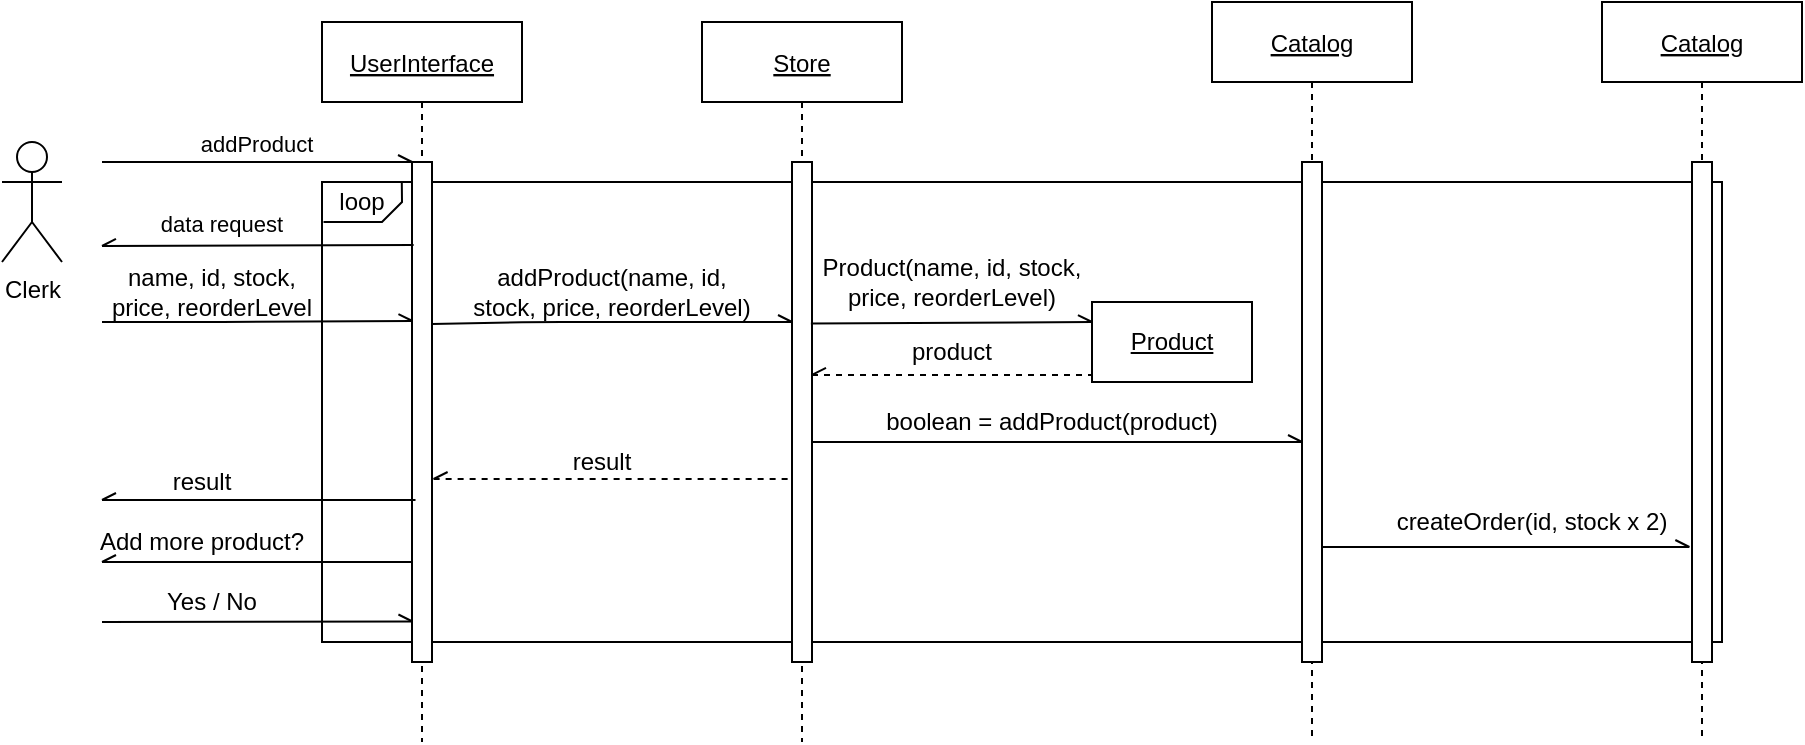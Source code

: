 <mxfile version="14.4.9" type="google"><diagram id="kgpKYQtTHZ0yAKxKKP6v" name="Page-1"><mxGraphModel dx="760" dy="437" grid="1" gridSize="10" guides="1" tooltips="1" connect="1" arrows="1" fold="1" page="1" pageScale="1" pageWidth="850" pageHeight="1100" math="0" shadow="0"><root><mxCell id="0"/><mxCell id="1" parent="0"/><mxCell id="bwaNbtIXlxzNOwbJGrQS-39" value="" style="rounded=0;whiteSpace=wrap;html=1;fillColor=none;" parent="1" vertex="1"><mxGeometry x="210" y="160" width="700" height="230" as="geometry"/></mxCell><mxCell id="3nuBFxr9cyL0pnOWT2aG-1" value="UserInterface" style="shape=umlLifeline;perimeter=lifelinePerimeter;container=1;collapsible=0;recursiveResize=0;rounded=0;shadow=0;strokeWidth=1;fontStyle=4" parent="1" vertex="1"><mxGeometry x="210" y="80" width="100" height="360" as="geometry"/></mxCell><mxCell id="3nuBFxr9cyL0pnOWT2aG-2" value="" style="points=[];perimeter=orthogonalPerimeter;rounded=0;shadow=0;strokeWidth=1;" parent="3nuBFxr9cyL0pnOWT2aG-1" vertex="1"><mxGeometry x="45" y="70" width="10" height="250" as="geometry"/></mxCell><mxCell id="3nuBFxr9cyL0pnOWT2aG-5" value="Catalog" style="shape=umlLifeline;perimeter=lifelinePerimeter;container=1;collapsible=0;recursiveResize=0;rounded=0;shadow=0;strokeWidth=1;fontStyle=4" parent="1" vertex="1"><mxGeometry x="655" y="70" width="100" height="370" as="geometry"/></mxCell><mxCell id="3nuBFxr9cyL0pnOWT2aG-8" value="data request" style="verticalAlign=bottom;endArrow=none;shadow=0;strokeWidth=1;endFill=0;entryX=0.081;entryY=0.166;entryDx=0;entryDy=0;entryPerimeter=0;startArrow=openAsync;startFill=0;" parent="1" target="3nuBFxr9cyL0pnOWT2aG-2" edge="1"><mxGeometry x="-0.23" y="2" relative="1" as="geometry"><mxPoint x="100" y="192" as="sourcePoint"/><mxPoint x="100" y="180" as="targetPoint"/><Array as="points"/><mxPoint as="offset"/></mxGeometry></mxCell><mxCell id="bwaNbtIXlxzNOwbJGrQS-1" value="&lt;div&gt;Clerk&lt;/div&gt;" style="shape=umlActor;verticalLabelPosition=bottom;verticalAlign=top;html=1;outlineConnect=0;" parent="1" vertex="1"><mxGeometry x="50" y="140" width="30" height="60" as="geometry"/></mxCell><mxCell id="3nuBFxr9cyL0pnOWT2aG-6" value="" style="points=[];perimeter=orthogonalPerimeter;rounded=0;shadow=0;strokeWidth=1;" parent="1" vertex="1"><mxGeometry x="700" y="150" width="10" height="250" as="geometry"/></mxCell><mxCell id="3nuBFxr9cyL0pnOWT2aG-3" value="addProduct" style="verticalAlign=bottom;startArrow=none;endArrow=openAsync;startSize=8;shadow=0;strokeWidth=1;endFill=0;startFill=0;" parent="1" target="3nuBFxr9cyL0pnOWT2aG-2" edge="1"><mxGeometry relative="1" as="geometry"><mxPoint x="100" y="150" as="sourcePoint"/><Array as="points"><mxPoint x="120" y="150"/></Array></mxGeometry></mxCell><mxCell id="bwaNbtIXlxzNOwbJGrQS-6" value="" style="endArrow=openAsync;html=1;endFill=0;entryX=0.022;entryY=0.318;entryDx=0;entryDy=0;entryPerimeter=0;" parent="1" target="3nuBFxr9cyL0pnOWT2aG-2" edge="1"><mxGeometry width="50" height="50" relative="1" as="geometry"><mxPoint x="100" y="230" as="sourcePoint"/><mxPoint x="210" y="230" as="targetPoint"/><Array as="points"><mxPoint x="150" y="230"/></Array></mxGeometry></mxCell><mxCell id="bwaNbtIXlxzNOwbJGrQS-8" value="&lt;div&gt;name, id, stock, price, reorderLevel&lt;/div&gt;" style="text;html=1;strokeColor=none;fillColor=none;align=center;verticalAlign=middle;whiteSpace=wrap;rounded=0;" parent="1" vertex="1"><mxGeometry x="100" y="200" width="110" height="30" as="geometry"/></mxCell><mxCell id="bwaNbtIXlxzNOwbJGrQS-10" value="Store" style="shape=umlLifeline;perimeter=lifelinePerimeter;container=1;collapsible=0;recursiveResize=0;rounded=0;shadow=0;strokeWidth=1;fontStyle=4" parent="1" vertex="1"><mxGeometry x="400" y="80" width="100" height="360" as="geometry"/></mxCell><mxCell id="bwaNbtIXlxzNOwbJGrQS-11" value="" style="points=[];perimeter=orthogonalPerimeter;rounded=0;shadow=0;strokeWidth=1;" parent="bwaNbtIXlxzNOwbJGrQS-10" vertex="1"><mxGeometry x="45" y="70" width="10" height="250" as="geometry"/></mxCell><mxCell id="bwaNbtIXlxzNOwbJGrQS-12" value="" style="endArrow=openAsync;html=1;endFill=0;exitX=0.993;exitY=0.324;exitDx=0;exitDy=0;exitPerimeter=0;" parent="1" source="3nuBFxr9cyL0pnOWT2aG-2" target="bwaNbtIXlxzNOwbJGrQS-11" edge="1"><mxGeometry width="50" height="50" relative="1" as="geometry"><mxPoint x="300" y="255" as="sourcePoint"/><mxPoint x="350" y="205" as="targetPoint"/><Array as="points"><mxPoint x="320" y="230"/></Array></mxGeometry></mxCell><mxCell id="bwaNbtIXlxzNOwbJGrQS-13" value="&lt;div&gt;addProduct(name, id, stock, price, reorderLevel)&lt;/div&gt;" style="text;html=1;strokeColor=none;fillColor=none;align=center;verticalAlign=middle;whiteSpace=wrap;rounded=0;" parent="1" vertex="1"><mxGeometry x="280" y="205" width="150" height="20" as="geometry"/></mxCell><mxCell id="bwaNbtIXlxzNOwbJGrQS-14" value="" style="endArrow=openAsync;html=1;exitX=0.945;exitY=0.323;exitDx=0;exitDy=0;exitPerimeter=0;entryX=0;entryY=0.25;entryDx=0;entryDy=0;endFill=0;" parent="1" source="bwaNbtIXlxzNOwbJGrQS-11" target="bwaNbtIXlxzNOwbJGrQS-15" edge="1"><mxGeometry width="50" height="50" relative="1" as="geometry"><mxPoint x="500" y="245" as="sourcePoint"/><mxPoint x="550" y="230" as="targetPoint"/></mxGeometry></mxCell><mxCell id="bwaNbtIXlxzNOwbJGrQS-15" value="" style="rounded=0;whiteSpace=wrap;html=1;" parent="1" vertex="1"><mxGeometry x="595" y="220" width="80" height="40" as="geometry"/></mxCell><mxCell id="bwaNbtIXlxzNOwbJGrQS-16" value="&lt;div&gt;Product&lt;/div&gt;" style="text;html=1;strokeColor=none;fillColor=none;align=center;verticalAlign=middle;whiteSpace=wrap;rounded=0;fontStyle=4" parent="1" vertex="1"><mxGeometry x="615" y="230" width="40" height="20" as="geometry"/></mxCell><mxCell id="bwaNbtIXlxzNOwbJGrQS-18" value="&lt;div&gt;Product(name, id, stock, price, reorderLevel)&lt;/div&gt;" style="text;html=1;strokeColor=none;fillColor=none;align=center;verticalAlign=middle;whiteSpace=wrap;rounded=0;" parent="1" vertex="1"><mxGeometry x="450" y="200" width="150" height="20" as="geometry"/></mxCell><mxCell id="bwaNbtIXlxzNOwbJGrQS-19" value="" style="endArrow=none;dashed=1;html=1;entryX=0.002;entryY=0.911;entryDx=0;entryDy=0;entryPerimeter=0;endFill=0;startArrow=openAsync;startFill=0;" parent="1" source="bwaNbtIXlxzNOwbJGrQS-11" target="bwaNbtIXlxzNOwbJGrQS-15" edge="1"><mxGeometry width="50" height="50" relative="1" as="geometry"><mxPoint x="440" y="300" as="sourcePoint"/><mxPoint x="590" y="260" as="targetPoint"/></mxGeometry></mxCell><mxCell id="bwaNbtIXlxzNOwbJGrQS-20" value="product" style="text;html=1;strokeColor=none;fillColor=none;align=center;verticalAlign=middle;whiteSpace=wrap;rounded=0;" parent="1" vertex="1"><mxGeometry x="505" y="235" width="40" height="20" as="geometry"/></mxCell><mxCell id="bwaNbtIXlxzNOwbJGrQS-22" value="" style="endArrow=openAsync;html=1;endFill=0;" parent="1" source="bwaNbtIXlxzNOwbJGrQS-11" target="3nuBFxr9cyL0pnOWT2aG-6" edge="1"><mxGeometry width="50" height="50" relative="1" as="geometry"><mxPoint x="440" y="300" as="sourcePoint"/><mxPoint x="490" y="250" as="targetPoint"/><Array as="points"><mxPoint x="570" y="290"/></Array></mxGeometry></mxCell><mxCell id="bwaNbtIXlxzNOwbJGrQS-23" value="&lt;div&gt;boolean = addProduct(product)&lt;/div&gt;" style="text;html=1;strokeColor=none;fillColor=none;align=center;verticalAlign=middle;whiteSpace=wrap;rounded=0;" parent="1" vertex="1"><mxGeometry x="470" y="270" width="210" height="20" as="geometry"/></mxCell><mxCell id="bwaNbtIXlxzNOwbJGrQS-24" value="" style="endArrow=none;dashed=1;html=1;exitX=1.081;exitY=0.634;exitDx=0;exitDy=0;exitPerimeter=0;startArrow=openAsync;startFill=0;endFill=0;" parent="1" source="3nuBFxr9cyL0pnOWT2aG-2" target="bwaNbtIXlxzNOwbJGrQS-11" edge="1"><mxGeometry width="50" height="50" relative="1" as="geometry"><mxPoint x="440" y="300" as="sourcePoint"/><mxPoint x="370" y="420" as="targetPoint"/></mxGeometry></mxCell><mxCell id="bwaNbtIXlxzNOwbJGrQS-25" value="&lt;div&gt;result&lt;/div&gt;" style="text;html=1;strokeColor=none;fillColor=none;align=center;verticalAlign=middle;whiteSpace=wrap;rounded=0;" parent="1" vertex="1"><mxGeometry x="330" y="290" width="40" height="20" as="geometry"/></mxCell><mxCell id="bwaNbtIXlxzNOwbJGrQS-27" value="" style="endArrow=none;html=1;endFill=0;entryX=0.176;entryY=0.676;entryDx=0;entryDy=0;entryPerimeter=0;startArrow=openAsync;startFill=0;" parent="1" target="3nuBFxr9cyL0pnOWT2aG-2" edge="1"><mxGeometry width="50" height="50" relative="1" as="geometry"><mxPoint x="100" y="319" as="sourcePoint"/><mxPoint x="100" y="320" as="targetPoint"/></mxGeometry></mxCell><mxCell id="bwaNbtIXlxzNOwbJGrQS-28" value="result" style="text;html=1;strokeColor=none;fillColor=none;align=center;verticalAlign=middle;whiteSpace=wrap;rounded=0;" parent="1" vertex="1"><mxGeometry x="130" y="300" width="40" height="20" as="geometry"/></mxCell><mxCell id="bwaNbtIXlxzNOwbJGrQS-30" value="" style="endArrow=none;html=1;endFill=0;startArrow=openAsync;startFill=0;" parent="1" target="3nuBFxr9cyL0pnOWT2aG-2" edge="1"><mxGeometry width="50" height="50" relative="1" as="geometry"><mxPoint x="100" y="350" as="sourcePoint"/><mxPoint x="100" y="350" as="targetPoint"/></mxGeometry></mxCell><mxCell id="bwaNbtIXlxzNOwbJGrQS-32" value="&lt;div&gt;Add more product?&lt;/div&gt;" style="text;html=1;strokeColor=none;fillColor=none;align=center;verticalAlign=middle;whiteSpace=wrap;rounded=0;" parent="1" vertex="1"><mxGeometry x="75" y="330" width="150" height="20" as="geometry"/></mxCell><mxCell id="bwaNbtIXlxzNOwbJGrQS-36" value="" style="endArrow=openAsync;html=1;entryX=0.022;entryY=0.919;entryDx=0;entryDy=0;entryPerimeter=0;endFill=0;" parent="1" target="3nuBFxr9cyL0pnOWT2aG-2" edge="1"><mxGeometry width="50" height="50" relative="1" as="geometry"><mxPoint x="100" y="380" as="sourcePoint"/><mxPoint x="150" y="400" as="targetPoint"/></mxGeometry></mxCell><mxCell id="bwaNbtIXlxzNOwbJGrQS-37" value="Yes / No" style="text;html=1;strokeColor=none;fillColor=none;align=center;verticalAlign=middle;whiteSpace=wrap;rounded=0;" parent="1" vertex="1"><mxGeometry x="120" y="360" width="70" height="20" as="geometry"/></mxCell><mxCell id="bwaNbtIXlxzNOwbJGrQS-41" value="" style="endArrow=none;html=1;exitX=0.019;exitY=1.001;exitDx=0;exitDy=0;exitPerimeter=0;entryX=0.057;entryY=0.001;entryDx=0;entryDy=0;entryPerimeter=0;rounded=0;" parent="1" source="bwaNbtIXlxzNOwbJGrQS-42" target="bwaNbtIXlxzNOwbJGrQS-39" edge="1"><mxGeometry width="50" height="50" relative="1" as="geometry"><mxPoint x="270" y="240" as="sourcePoint"/><mxPoint x="320" y="190" as="targetPoint"/><Array as="points"><mxPoint x="240" y="180"/><mxPoint x="250" y="170"/></Array></mxGeometry></mxCell><mxCell id="bwaNbtIXlxzNOwbJGrQS-42" value="loop" style="text;html=1;strokeColor=none;fillColor=none;align=center;verticalAlign=middle;whiteSpace=wrap;rounded=0;" parent="1" vertex="1"><mxGeometry x="210" y="160" width="40" height="20" as="geometry"/></mxCell><mxCell id="bwaNbtIXlxzNOwbJGrQS-47" value="createOrder(id, stock x 2)" style="text;html=1;strokeColor=none;fillColor=none;align=center;verticalAlign=middle;whiteSpace=wrap;rounded=0;" parent="1" vertex="1"><mxGeometry x="740" y="320" width="150" height="20" as="geometry"/></mxCell><mxCell id="bwaNbtIXlxzNOwbJGrQS-46" value="" style="endArrow=openAsync;html=1;entryX=-0.133;entryY=0.77;entryDx=0;entryDy=0;entryPerimeter=0;endFill=0;startArrow=none;startFill=0;" parent="1" source="3nuBFxr9cyL0pnOWT2aG-6" target="gE1Xctf6WoTnHTV4rnW_-1" edge="1"><mxGeometry width="50" height="50" relative="1" as="geometry"><mxPoint x="569.767" y="342" as="sourcePoint"/><mxPoint x="530.75" y="350.07" as="targetPoint"/></mxGeometry></mxCell><mxCell id="gE1Xctf6WoTnHTV4rnW_-2" value="Catalog" style="shape=umlLifeline;perimeter=lifelinePerimeter;container=1;collapsible=0;recursiveResize=0;rounded=0;shadow=0;strokeWidth=1;fontStyle=4" vertex="1" parent="1"><mxGeometry x="850" y="70" width="100" height="370" as="geometry"/></mxCell><mxCell id="gE1Xctf6WoTnHTV4rnW_-1" value="" style="rounded=0;whiteSpace=wrap;html=1;" vertex="1" parent="gE1Xctf6WoTnHTV4rnW_-2"><mxGeometry x="45" y="80" width="10" height="250" as="geometry"/></mxCell></root></mxGraphModel></diagram></mxfile>